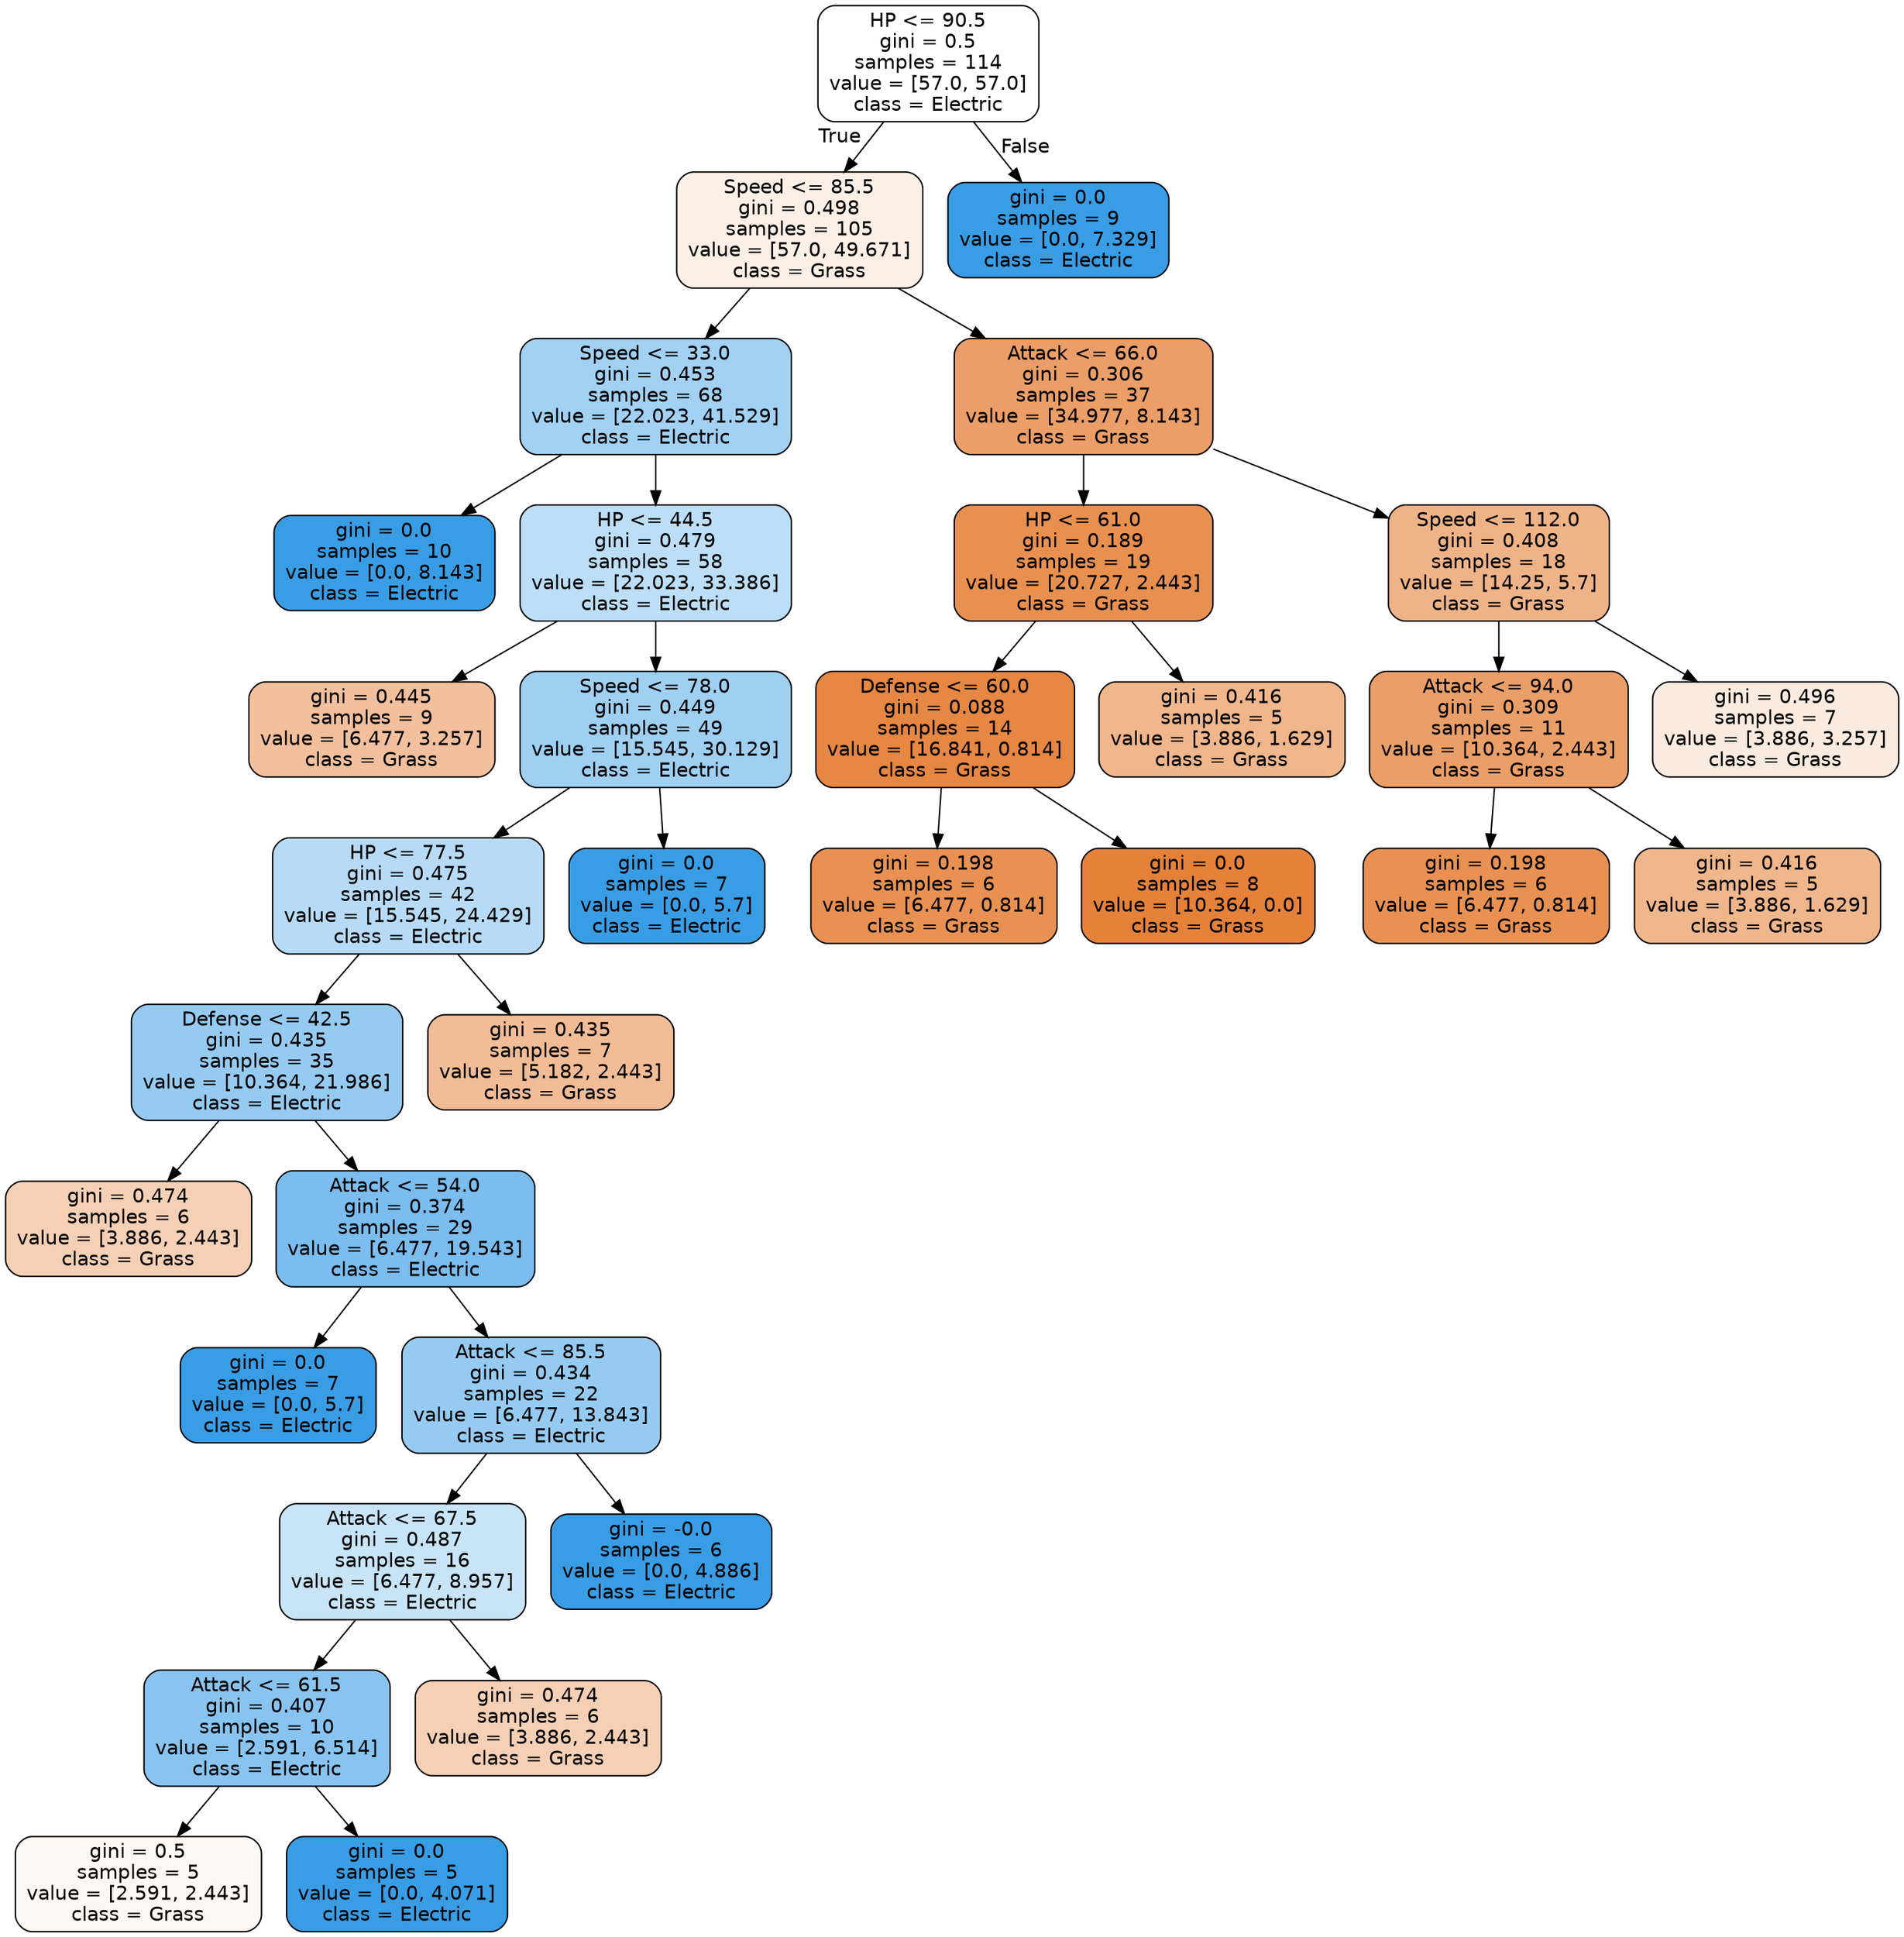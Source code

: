 digraph Tree {
node [shape=box, style="filled, rounded", color="black", fontname="helvetica"] ;
edge [fontname="helvetica"] ;
0 [label="HP <= 90.5\ngini = 0.5\nsamples = 114\nvalue = [57.0, 57.0]\nclass = Electric", fillcolor="#ffffff"] ;
1 [label="Speed <= 85.5\ngini = 0.498\nsamples = 105\nvalue = [57.0, 49.671]\nclass = Grass", fillcolor="#fcefe6"] ;
0 -> 1 [labeldistance=2.5, labelangle=45, headlabel="True"] ;
2 [label="Speed <= 33.0\ngini = 0.453\nsamples = 68\nvalue = [22.023, 41.529]\nclass = Electric", fillcolor="#a2d1f3"] ;
1 -> 2 ;
3 [label="gini = 0.0\nsamples = 10\nvalue = [0.0, 8.143]\nclass = Electric", fillcolor="#399de5"] ;
2 -> 3 ;
4 [label="HP <= 44.5\ngini = 0.479\nsamples = 58\nvalue = [22.023, 33.386]\nclass = Electric", fillcolor="#bcdef6"] ;
2 -> 4 ;
5 [label="gini = 0.445\nsamples = 9\nvalue = [6.477, 3.257]\nclass = Grass", fillcolor="#f2c09d"] ;
4 -> 5 ;
6 [label="Speed <= 78.0\ngini = 0.449\nsamples = 49\nvalue = [15.545, 30.129]\nclass = Electric", fillcolor="#9fd0f2"] ;
4 -> 6 ;
7 [label="HP <= 77.5\ngini = 0.475\nsamples = 42\nvalue = [15.545, 24.429]\nclass = Electric", fillcolor="#b7dbf6"] ;
6 -> 7 ;
8 [label="Defense <= 42.5\ngini = 0.435\nsamples = 35\nvalue = [10.364, 21.986]\nclass = Electric", fillcolor="#96cbf1"] ;
7 -> 8 ;
9 [label="gini = 0.474\nsamples = 6\nvalue = [3.886, 2.443]\nclass = Grass", fillcolor="#f5d0b5"] ;
8 -> 9 ;
10 [label="Attack <= 54.0\ngini = 0.374\nsamples = 29\nvalue = [6.477, 19.543]\nclass = Electric", fillcolor="#7bbdee"] ;
8 -> 10 ;
11 [label="gini = 0.0\nsamples = 7\nvalue = [0.0, 5.7]\nclass = Electric", fillcolor="#399de5"] ;
10 -> 11 ;
12 [label="Attack <= 85.5\ngini = 0.434\nsamples = 22\nvalue = [6.477, 13.843]\nclass = Electric", fillcolor="#96cbf1"] ;
10 -> 12 ;
13 [label="Attack <= 67.5\ngini = 0.487\nsamples = 16\nvalue = [6.477, 8.957]\nclass = Electric", fillcolor="#c8e4f8"] ;
12 -> 13 ;
14 [label="Attack <= 61.5\ngini = 0.407\nsamples = 10\nvalue = [2.591, 6.514]\nclass = Electric", fillcolor="#88c4ef"] ;
13 -> 14 ;
15 [label="gini = 0.5\nsamples = 5\nvalue = [2.591, 2.443]\nclass = Grass", fillcolor="#fef8f4"] ;
14 -> 15 ;
16 [label="gini = 0.0\nsamples = 5\nvalue = [0.0, 4.071]\nclass = Electric", fillcolor="#399de5"] ;
14 -> 16 ;
17 [label="gini = 0.474\nsamples = 6\nvalue = [3.886, 2.443]\nclass = Grass", fillcolor="#f5d0b5"] ;
13 -> 17 ;
18 [label="gini = -0.0\nsamples = 6\nvalue = [0.0, 4.886]\nclass = Electric", fillcolor="#399de5"] ;
12 -> 18 ;
19 [label="gini = 0.435\nsamples = 7\nvalue = [5.182, 2.443]\nclass = Grass", fillcolor="#f1bc96"] ;
7 -> 19 ;
20 [label="gini = 0.0\nsamples = 7\nvalue = [0.0, 5.7]\nclass = Electric", fillcolor="#399de5"] ;
6 -> 20 ;
21 [label="Attack <= 66.0\ngini = 0.306\nsamples = 37\nvalue = [34.977, 8.143]\nclass = Grass", fillcolor="#eb9e67"] ;
1 -> 21 ;
22 [label="HP <= 61.0\ngini = 0.189\nsamples = 19\nvalue = [20.727, 2.443]\nclass = Grass", fillcolor="#e89050"] ;
21 -> 22 ;
23 [label="Defense <= 60.0\ngini = 0.088\nsamples = 14\nvalue = [16.841, 0.814]\nclass = Grass", fillcolor="#e68743"] ;
22 -> 23 ;
24 [label="gini = 0.198\nsamples = 6\nvalue = [6.477, 0.814]\nclass = Grass", fillcolor="#e89152"] ;
23 -> 24 ;
25 [label="gini = 0.0\nsamples = 8\nvalue = [10.364, 0.0]\nclass = Grass", fillcolor="#e58139"] ;
23 -> 25 ;
26 [label="gini = 0.416\nsamples = 5\nvalue = [3.886, 1.629]\nclass = Grass", fillcolor="#f0b68c"] ;
22 -> 26 ;
27 [label="Speed <= 112.0\ngini = 0.408\nsamples = 18\nvalue = [14.25, 5.7]\nclass = Grass", fillcolor="#efb388"] ;
21 -> 27 ;
28 [label="Attack <= 94.0\ngini = 0.309\nsamples = 11\nvalue = [10.364, 2.443]\nclass = Grass", fillcolor="#eb9f68"] ;
27 -> 28 ;
29 [label="gini = 0.198\nsamples = 6\nvalue = [6.477, 0.814]\nclass = Grass", fillcolor="#e89152"] ;
28 -> 29 ;
30 [label="gini = 0.416\nsamples = 5\nvalue = [3.886, 1.629]\nclass = Grass", fillcolor="#f0b68c"] ;
28 -> 30 ;
31 [label="gini = 0.496\nsamples = 7\nvalue = [3.886, 3.257]\nclass = Grass", fillcolor="#fbebdf"] ;
27 -> 31 ;
32 [label="gini = 0.0\nsamples = 9\nvalue = [0.0, 7.329]\nclass = Electric", fillcolor="#399de5"] ;
0 -> 32 [labeldistance=2.5, labelangle=-45, headlabel="False"] ;
}